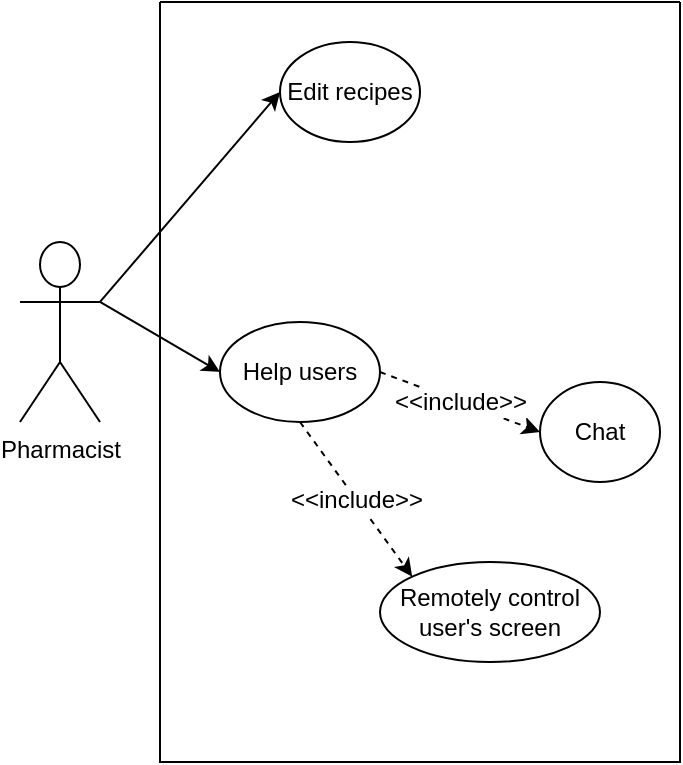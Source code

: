 <mxfile version="19.0.0" type="device"><diagram id="0l2LnnIxXGDVyNd1TSWf" name="Page-1"><mxGraphModel dx="914" dy="447" grid="1" gridSize="10" guides="1" tooltips="1" connect="1" arrows="1" fold="1" page="1" pageScale="1" pageWidth="850" pageHeight="1100" math="0" shadow="0"><root><mxCell id="0"/><mxCell id="1" parent="0"/><mxCell id="DqKlzocytAJNGCdSqwo8-255" value="Pharmacist" style="shape=umlActor;verticalLabelPosition=bottom;verticalAlign=top;html=1;outlineConnect=0;" vertex="1" parent="1"><mxGeometry x="300" y="560.0" width="40" height="90" as="geometry"/></mxCell><mxCell id="DqKlzocytAJNGCdSqwo8-256" value="Edit recipes" style="ellipse;whiteSpace=wrap;html=1;" vertex="1" parent="1"><mxGeometry x="430" y="460" width="70" height="50" as="geometry"/></mxCell><mxCell id="DqKlzocytAJNGCdSqwo8-257" value="" style="endArrow=classic;html=1;rounded=0;exitX=1;exitY=0.333;exitDx=0;exitDy=0;exitPerimeter=0;entryX=0;entryY=0.5;entryDx=0;entryDy=0;" edge="1" parent="1" source="DqKlzocytAJNGCdSqwo8-255" target="DqKlzocytAJNGCdSqwo8-256"><mxGeometry width="50" height="50" relative="1" as="geometry"><mxPoint x="460" y="610.0" as="sourcePoint"/><mxPoint x="510" y="560.0" as="targetPoint"/></mxGeometry></mxCell><mxCell id="DqKlzocytAJNGCdSqwo8-258" value="" style="endArrow=classic;html=1;rounded=0;exitX=1;exitY=0.333;exitDx=0;exitDy=0;exitPerimeter=0;entryX=0;entryY=0.5;entryDx=0;entryDy=0;" edge="1" parent="1" source="DqKlzocytAJNGCdSqwo8-255" target="DqKlzocytAJNGCdSqwo8-260"><mxGeometry width="50" height="50" relative="1" as="geometry"><mxPoint x="470" y="620.0" as="sourcePoint"/><mxPoint x="520" y="570.0" as="targetPoint"/></mxGeometry></mxCell><mxCell id="DqKlzocytAJNGCdSqwo8-259" value="" style="swimlane;startSize=0;" vertex="1" parent="1"><mxGeometry x="370" y="440" width="260" height="380" as="geometry"><mxRectangle x="120" y="20" width="50" height="40" as="alternateBounds"/></mxGeometry></mxCell><mxCell id="DqKlzocytAJNGCdSqwo8-260" value="Help users" style="ellipse;whiteSpace=wrap;html=1;" vertex="1" parent="DqKlzocytAJNGCdSqwo8-259"><mxGeometry x="30" y="160" width="80" height="50" as="geometry"/></mxCell><mxCell id="DqKlzocytAJNGCdSqwo8-261" value="Chat" style="ellipse;whiteSpace=wrap;html=1;" vertex="1" parent="DqKlzocytAJNGCdSqwo8-259"><mxGeometry x="190" y="190" width="60" height="50" as="geometry"/></mxCell><mxCell id="DqKlzocytAJNGCdSqwo8-262" value="Remotely control user's screen" style="ellipse;whiteSpace=wrap;html=1;" vertex="1" parent="DqKlzocytAJNGCdSqwo8-259"><mxGeometry x="110" y="280" width="110" height="50" as="geometry"/></mxCell><mxCell id="DqKlzocytAJNGCdSqwo8-263" value="" style="endArrow=classic;html=1;rounded=0;exitX=0.5;exitY=1;exitDx=0;exitDy=0;entryX=0;entryY=0;entryDx=0;entryDy=0;dashed=1;" edge="1" parent="DqKlzocytAJNGCdSqwo8-259" source="DqKlzocytAJNGCdSqwo8-260" target="DqKlzocytAJNGCdSqwo8-262"><mxGeometry relative="1" as="geometry"><mxPoint x="100" y="170" as="sourcePoint"/><mxPoint x="-10" y="250" as="targetPoint"/></mxGeometry></mxCell><mxCell id="DqKlzocytAJNGCdSqwo8-264" value="&lt;span style=&quot;font-size: 12px; background-color: rgb(255, 255, 255);&quot;&gt;&amp;lt;&amp;lt;include&amp;gt;&amp;gt;&lt;/span&gt;" style="edgeLabel;resizable=0;html=1;align=center;verticalAlign=middle;" connectable="0" vertex="1" parent="DqKlzocytAJNGCdSqwo8-263"><mxGeometry relative="1" as="geometry"/></mxCell><mxCell id="DqKlzocytAJNGCdSqwo8-265" value="" style="endArrow=classic;html=1;rounded=0;entryX=0;entryY=0.5;entryDx=0;entryDy=0;exitX=1;exitY=0.5;exitDx=0;exitDy=0;dashed=1;" edge="1" parent="DqKlzocytAJNGCdSqwo8-259" source="DqKlzocytAJNGCdSqwo8-260" target="DqKlzocytAJNGCdSqwo8-261"><mxGeometry relative="1" as="geometry"><mxPoint x="190" y="60" as="sourcePoint"/><mxPoint x="80" y="220" as="targetPoint"/></mxGeometry></mxCell><mxCell id="DqKlzocytAJNGCdSqwo8-266" value="&lt;span style=&quot;font-size: 12px; background-color: rgb(255, 255, 255);&quot;&gt;&amp;lt;&amp;lt;include&amp;gt;&amp;gt;&lt;/span&gt;" style="edgeLabel;resizable=0;html=1;align=center;verticalAlign=middle;" connectable="0" vertex="1" parent="DqKlzocytAJNGCdSqwo8-265"><mxGeometry relative="1" as="geometry"/></mxCell></root></mxGraphModel></diagram></mxfile>